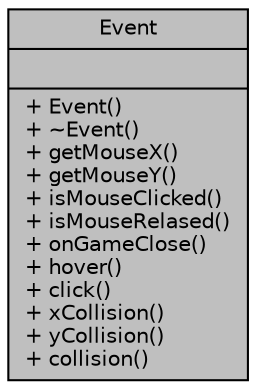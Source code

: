 digraph "Event"
{
  edge [fontname="Helvetica",fontsize="10",labelfontname="Helvetica",labelfontsize="10"];
  node [fontname="Helvetica",fontsize="10",shape=record];
  Node1 [label="{Event\n||+ Event()\l+ ~Event()\l+ getMouseX()\l+ getMouseY()\l+ isMouseClicked()\l+ isMouseRelased()\l+ onGameClose()\l+ hover()\l+ click()\l+ xCollision()\l+ yCollision()\l+ collision()\l}",height=0.2,width=0.4,color="black", fillcolor="grey75", style="filled", fontcolor="black"];
}
